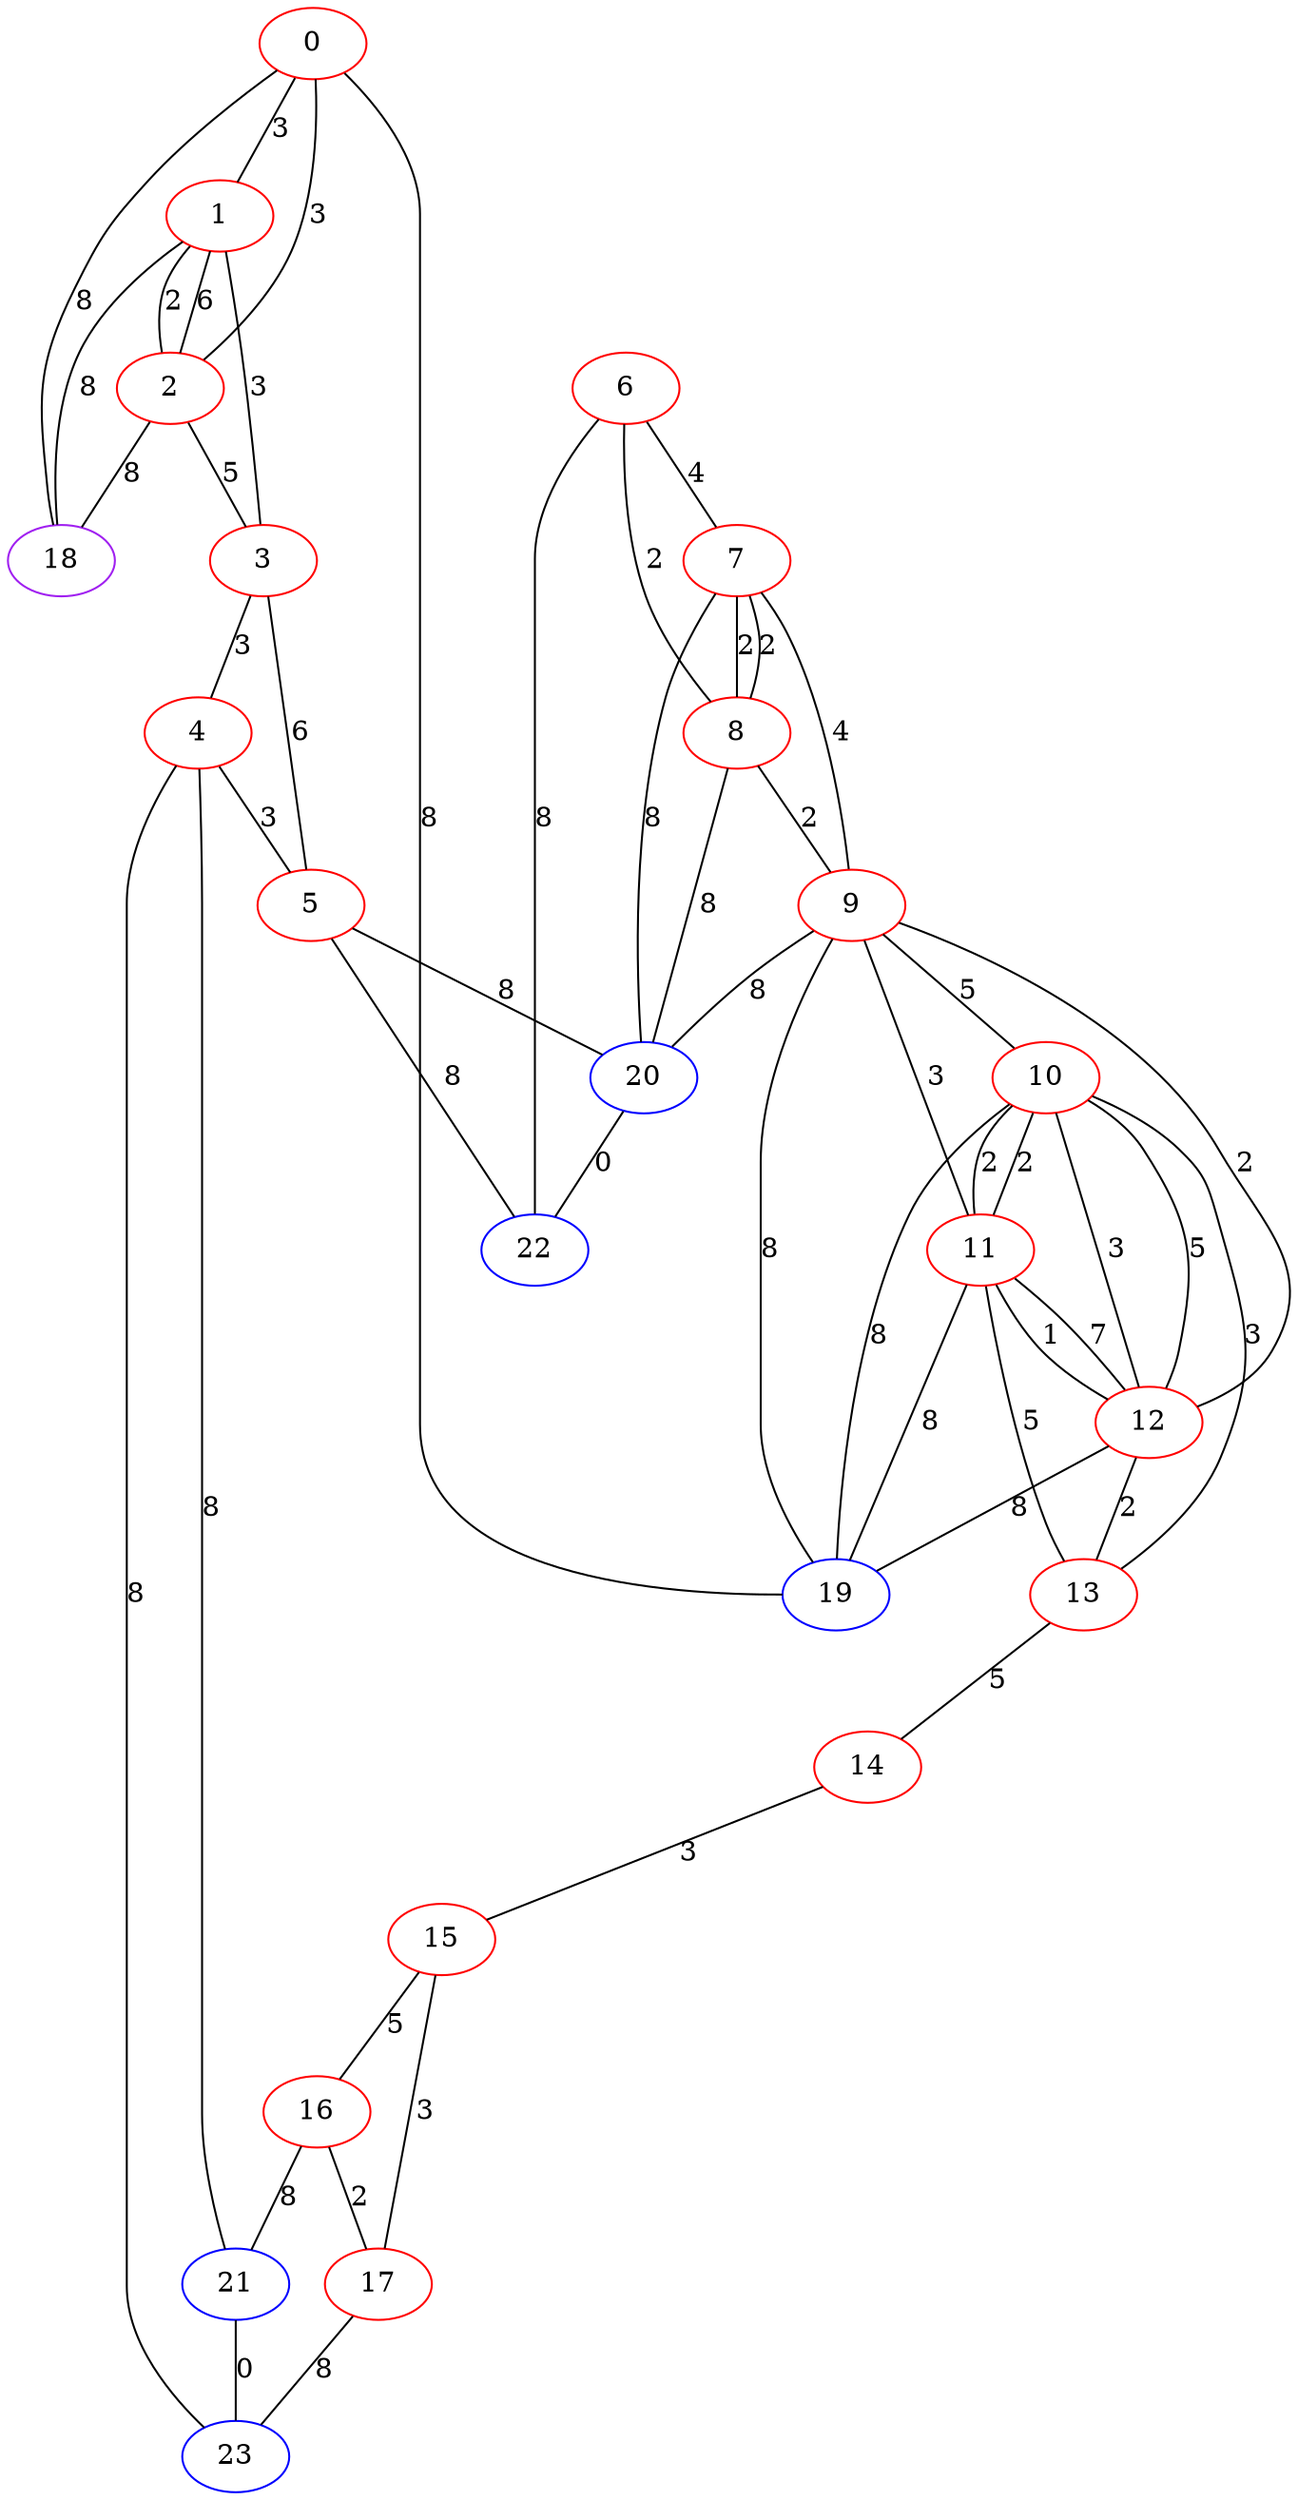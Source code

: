 graph "" {
0 [color=red, weight=1];
1 [color=red, weight=1];
2 [color=red, weight=1];
3 [color=red, weight=1];
4 [color=red, weight=1];
5 [color=red, weight=1];
6 [color=red, weight=1];
7 [color=red, weight=1];
8 [color=red, weight=1];
9 [color=red, weight=1];
10 [color=red, weight=1];
11 [color=red, weight=1];
12 [color=red, weight=1];
13 [color=red, weight=1];
14 [color=red, weight=1];
15 [color=red, weight=1];
16 [color=red, weight=1];
17 [color=red, weight=1];
18 [color=purple, weight=4];
19 [color=blue, weight=3];
20 [color=blue, weight=3];
21 [color=blue, weight=3];
22 [color=blue, weight=3];
23 [color=blue, weight=3];
0 -- 1  [key=0, label=3];
0 -- 2  [key=0, label=3];
0 -- 19  [key=0, label=8];
0 -- 18  [key=0, label=8];
1 -- 2  [key=0, label=6];
1 -- 2  [key=1, label=2];
1 -- 3  [key=0, label=3];
1 -- 18  [key=0, label=8];
2 -- 18  [key=0, label=8];
2 -- 3  [key=0, label=5];
3 -- 4  [key=0, label=3];
3 -- 5  [key=0, label=6];
4 -- 23  [key=0, label=8];
4 -- 5  [key=0, label=3];
4 -- 21  [key=0, label=8];
5 -- 20  [key=0, label=8];
5 -- 22  [key=0, label=8];
6 -- 8  [key=0, label=2];
6 -- 22  [key=0, label=8];
6 -- 7  [key=0, label=4];
7 -- 8  [key=0, label=2];
7 -- 8  [key=1, label=2];
7 -- 9  [key=0, label=4];
7 -- 20  [key=0, label=8];
8 -- 9  [key=0, label=2];
8 -- 20  [key=0, label=8];
9 -- 10  [key=0, label=5];
9 -- 11  [key=0, label=3];
9 -- 12  [key=0, label=2];
9 -- 19  [key=0, label=8];
9 -- 20  [key=0, label=8];
10 -- 19  [key=0, label=8];
10 -- 11  [key=0, label=2];
10 -- 11  [key=1, label=2];
10 -- 12  [key=0, label=5];
10 -- 12  [key=1, label=3];
10 -- 13  [key=0, label=3];
11 -- 19  [key=0, label=8];
11 -- 12  [key=0, label=7];
11 -- 12  [key=1, label=1];
11 -- 13  [key=0, label=5];
12 -- 19  [key=0, label=8];
12 -- 13  [key=0, label=2];
13 -- 14  [key=0, label=5];
14 -- 15  [key=0, label=3];
15 -- 16  [key=0, label=5];
15 -- 17  [key=0, label=3];
16 -- 17  [key=0, label=2];
16 -- 21  [key=0, label=8];
17 -- 23  [key=0, label=8];
20 -- 22  [key=0, label=0];
21 -- 23  [key=0, label=0];
}
